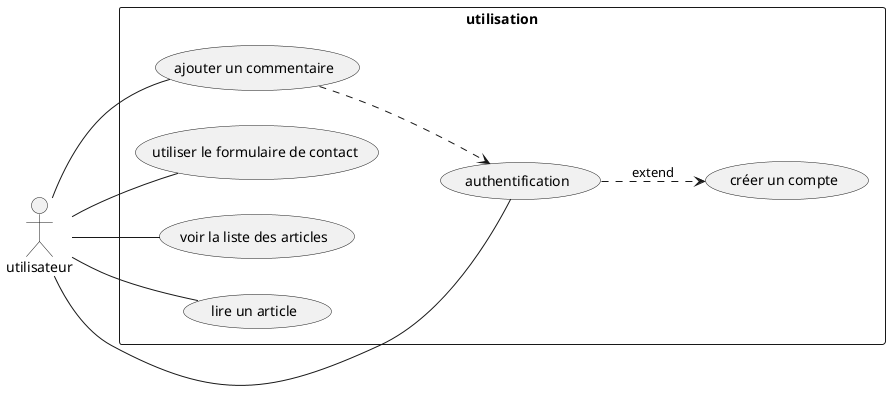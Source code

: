 @startuml Cas_d_utilisation
scale 1
Left to right direction
skinparam packageStyle rect
actor utilisateur

rectangle utilisation{
(utilisateur) -- (ajouter un commentaire)
(utilisateur) -- (authentification)
(ajouter un commentaire) ..> (authentification)

(utilisateur) -- (utiliser le formulaire de contact)
(utilisateur) -- (voir la liste des articles)
(utilisateur) -- (lire un article)

(authentification) ..> (créer un compte) :extend
}
@endumlmodération-des-commentaires
